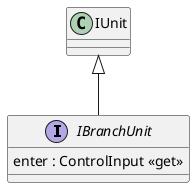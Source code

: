 @startuml
interface IBranchUnit {
    enter : ControlInput <<get>>
}
IUnit <|-- IBranchUnit
@enduml
